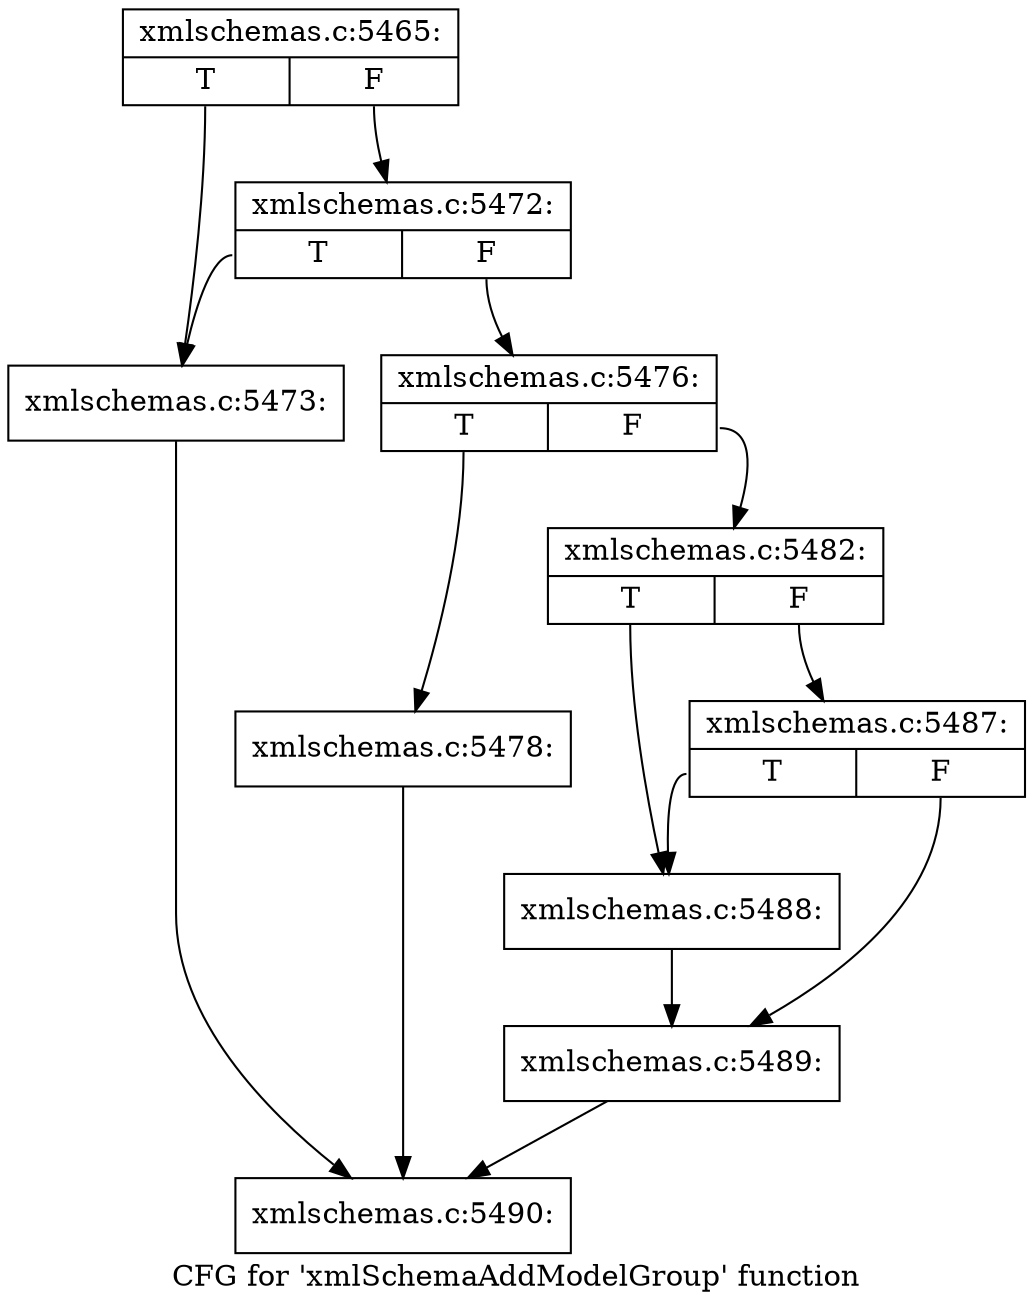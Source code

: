digraph "CFG for 'xmlSchemaAddModelGroup' function" {
	label="CFG for 'xmlSchemaAddModelGroup' function";

	Node0x4e8bdc0 [shape=record,label="{xmlschemas.c:5465:|{<s0>T|<s1>F}}"];
	Node0x4e8bdc0:s0 -> Node0x4e8d820;
	Node0x4e8bdc0:s1 -> Node0x4e8d8c0;
	Node0x4e8d8c0 [shape=record,label="{xmlschemas.c:5472:|{<s0>T|<s1>F}}"];
	Node0x4e8d8c0:s0 -> Node0x4e8d820;
	Node0x4e8d8c0:s1 -> Node0x4e8d870;
	Node0x4e8d820 [shape=record,label="{xmlschemas.c:5473:}"];
	Node0x4e8d820 -> Node0x4e628a0;
	Node0x4e8d870 [shape=record,label="{xmlschemas.c:5476:|{<s0>T|<s1>F}}"];
	Node0x4e8d870:s0 -> Node0x4e8e280;
	Node0x4e8d870:s1 -> Node0x4e8e2d0;
	Node0x4e8e280 [shape=record,label="{xmlschemas.c:5478:}"];
	Node0x4e8e280 -> Node0x4e628a0;
	Node0x4e8e2d0 [shape=record,label="{xmlschemas.c:5482:|{<s0>T|<s1>F}}"];
	Node0x4e8e2d0:s0 -> Node0x4e8f7f0;
	Node0x4e8e2d0:s1 -> Node0x4e8f890;
	Node0x4e8f890 [shape=record,label="{xmlschemas.c:5487:|{<s0>T|<s1>F}}"];
	Node0x4e8f890:s0 -> Node0x4e8f7f0;
	Node0x4e8f890:s1 -> Node0x4e8f840;
	Node0x4e8f7f0 [shape=record,label="{xmlschemas.c:5488:}"];
	Node0x4e8f7f0 -> Node0x4e8f840;
	Node0x4e8f840 [shape=record,label="{xmlschemas.c:5489:}"];
	Node0x4e8f840 -> Node0x4e628a0;
	Node0x4e628a0 [shape=record,label="{xmlschemas.c:5490:}"];
}
